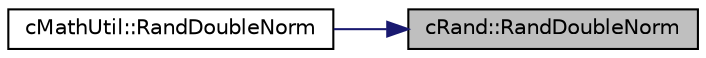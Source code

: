 digraph "cRand::RandDoubleNorm"
{
 // LATEX_PDF_SIZE
  edge [fontname="Helvetica",fontsize="10",labelfontname="Helvetica",labelfontsize="10"];
  node [fontname="Helvetica",fontsize="10",shape=record];
  rankdir="RL";
  Node1 [label="cRand::RandDoubleNorm",height=0.2,width=0.4,color="black", fillcolor="grey75", style="filled", fontcolor="black",tooltip=" "];
  Node1 -> Node2 [dir="back",color="midnightblue",fontsize="10",style="solid",fontname="Helvetica"];
  Node2 [label="cMathUtil::RandDoubleNorm",height=0.2,width=0.4,color="black", fillcolor="white", style="filled",URL="$classc_math_util.html#ada5a9bd2048cbd3957ef127e3a17a2e2",tooltip=" "];
}
